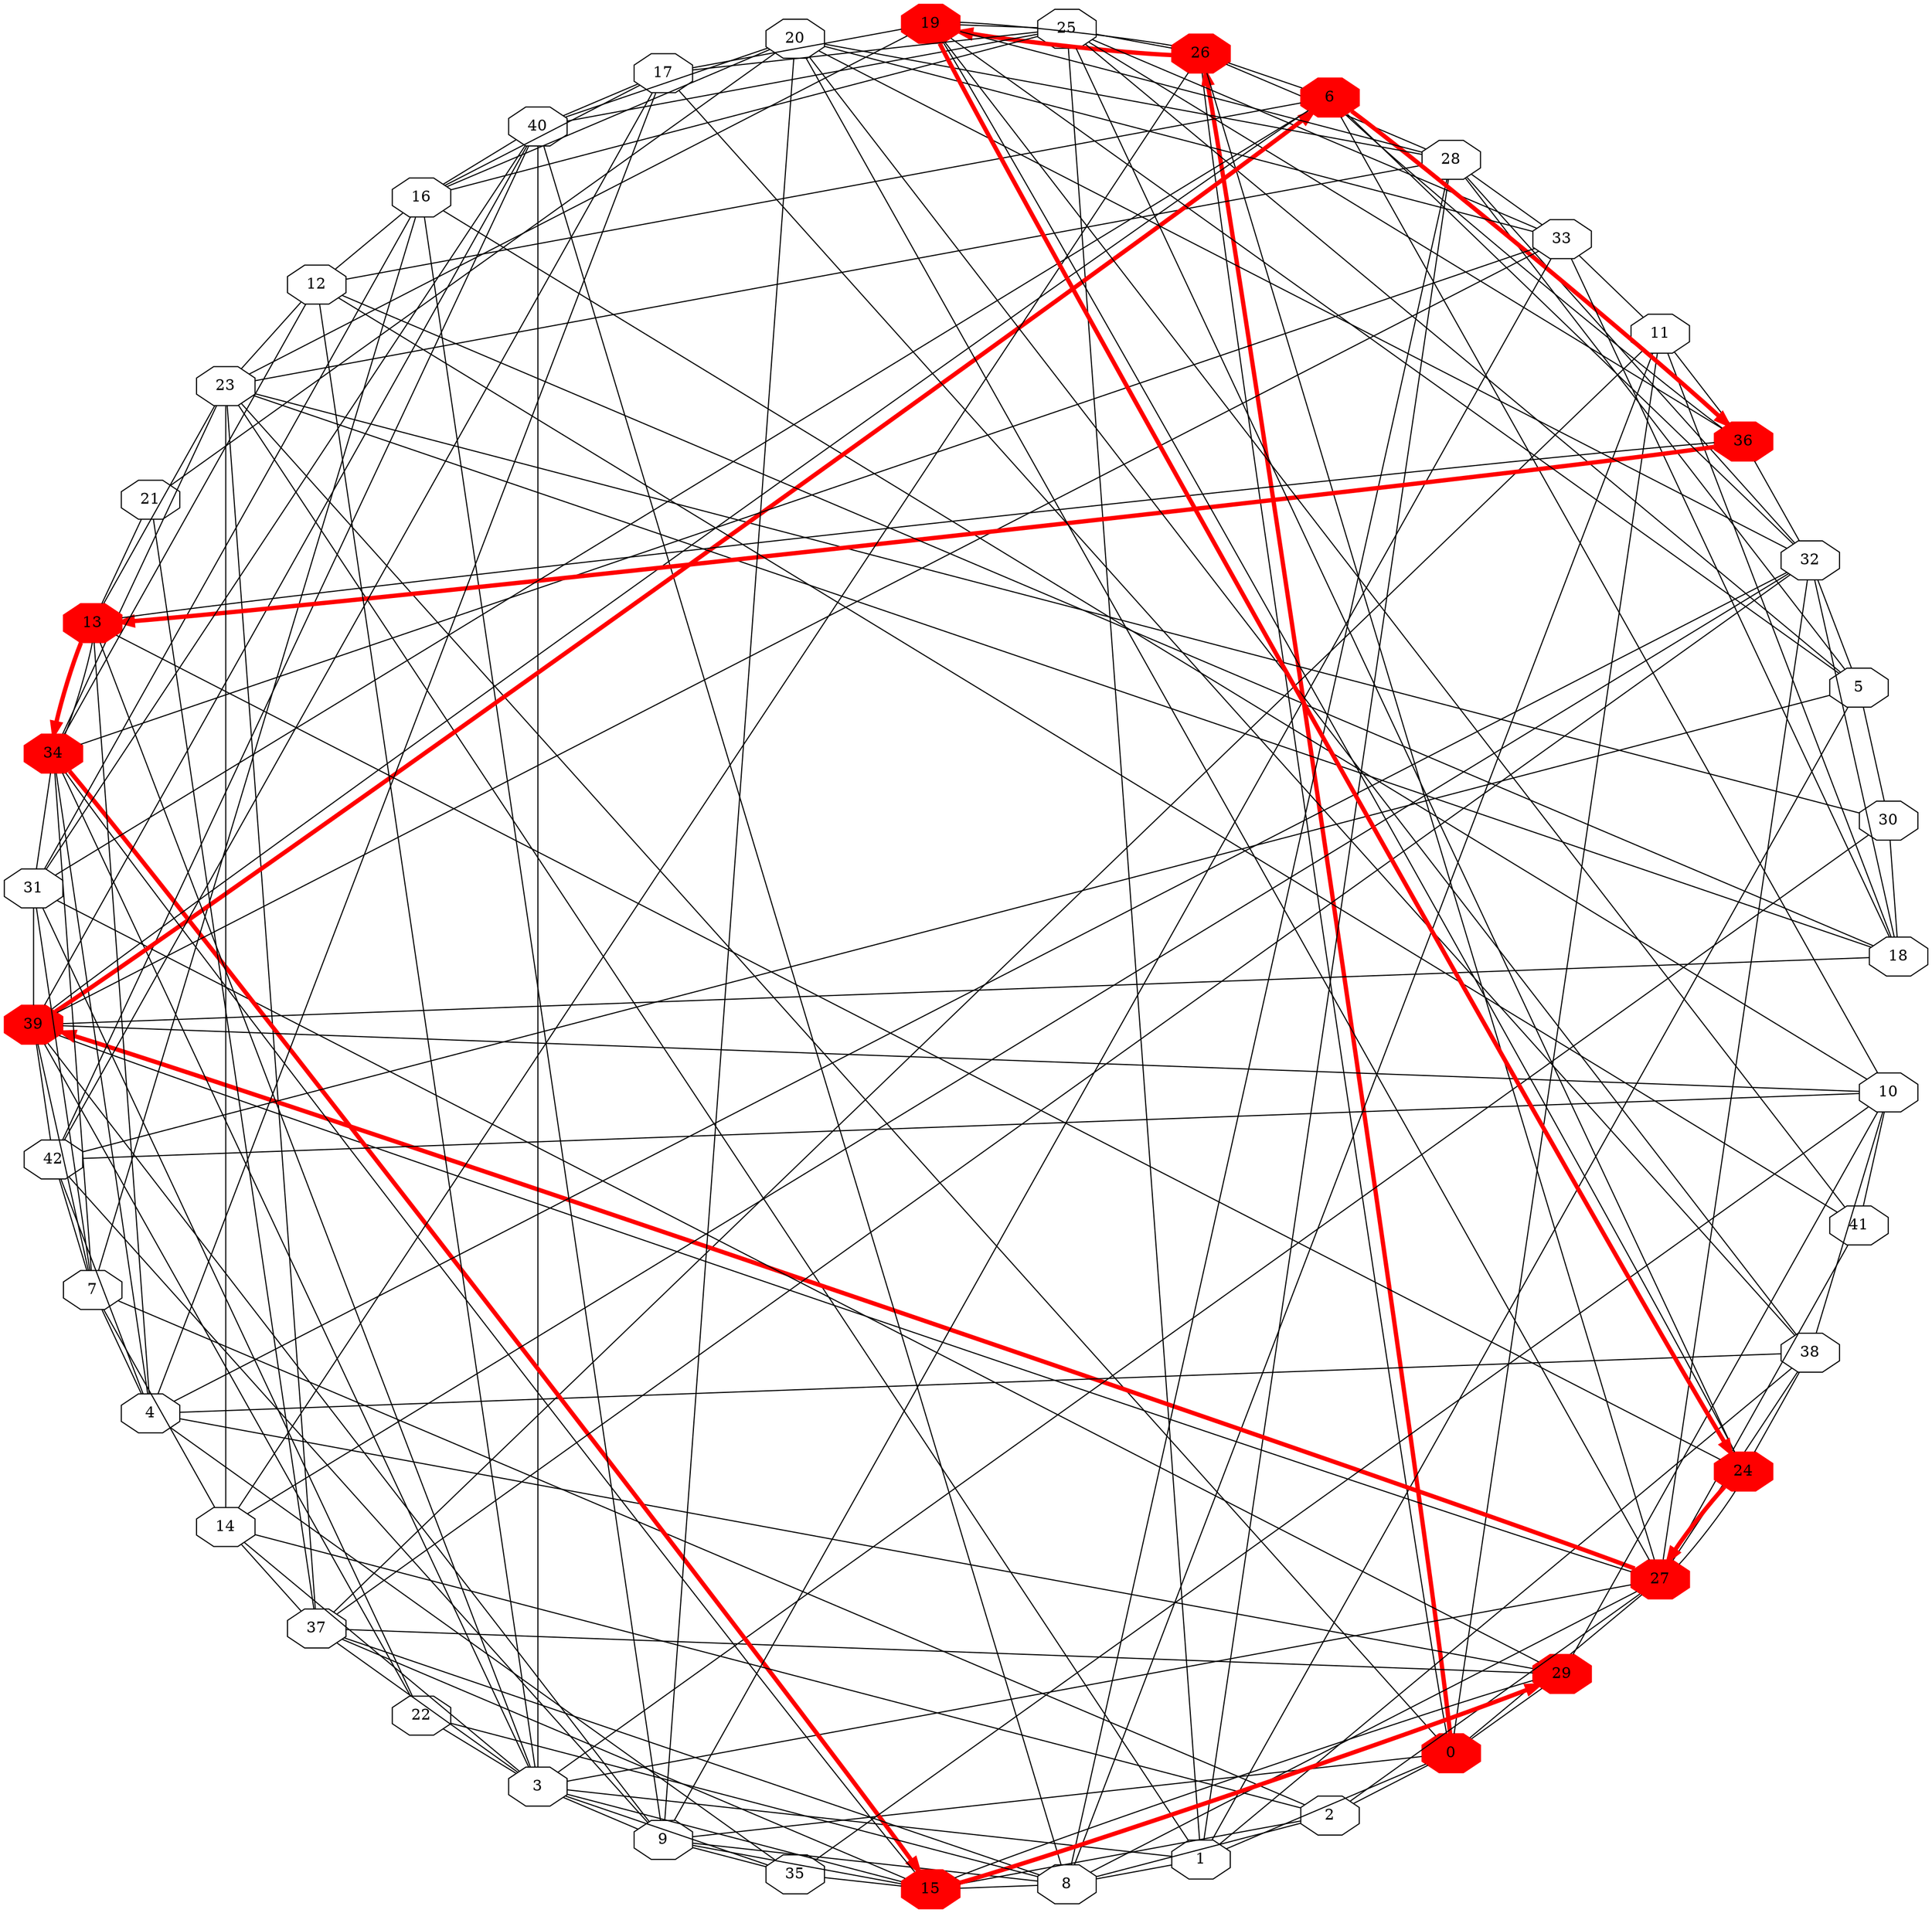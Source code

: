 digraph D {
	layout="circo";
	node [shape = octagon];
	0 -> 1 [arrowhead=none];
	0 -> 2 [arrowhead=none];
	0 -> 9 [arrowhead=none];
	0 -> 11 [arrowhead=none];
	0 -> 23 [arrowhead=none];
	0 -> 26 [arrowhead=none];
	0 -> 27 [arrowhead=none];
	0 -> 29 [arrowhead=none];
	1 -> 3 [arrowhead=none];
	1 -> 5 [arrowhead=none];
	1 -> 8 [arrowhead=none];
	1 -> 23 [arrowhead=none];
	1 -> 25 [arrowhead=none];
	1 -> 28 [arrowhead=none];
	1 -> 38 [arrowhead=none];
	2 -> 7 [arrowhead=none];
	2 -> 8 [arrowhead=none];
	2 -> 27 [arrowhead=none];
	3 -> 9 [arrowhead=none];
	3 -> 30 [arrowhead=none];
	3 -> 34 [arrowhead=none];
	3 -> 35 [arrowhead=none];
	3 -> 37 [arrowhead=none];
	3 -> 40 [arrowhead=none];
	4 -> 7 [arrowhead=none];
	4 -> 42 [arrowhead=none];
	8 -> 9 [arrowhead=none];
	10 -> 6 [arrowhead=none];
	10 -> 16 [arrowhead=none];
	10 -> 29 [arrowhead=none];
	10 -> 35 [arrowhead=none];
	10 -> 38 [arrowhead=none];
	10 -> 39 [arrowhead=none];
	10 -> 41 [arrowhead=none];
	10 -> 42 [arrowhead=none];
	11 -> 8 [arrowhead=none];
	11 -> 18 [arrowhead=none];
	11 -> 33 [arrowhead=none];
	11 -> 36 [arrowhead=none];
	11 -> 37 [arrowhead=none];
	12 -> 3 [arrowhead=none];
	12 -> 6 [arrowhead=none];
	12 -> 16 [arrowhead=none];
	12 -> 18 [arrowhead=none];
	12 -> 23 [arrowhead=none];
	12 -> 34 [arrowhead=none];
	12 -> 41 [arrowhead=none];
	13 -> 3 [arrowhead=none];
	13 -> 4 [arrowhead=none];
	13 -> 21 [arrowhead=none];
	13 -> 23 [arrowhead=none];
	13 -> 24 [arrowhead=none];
	13 -> 34 [arrowhead=none];
	13 -> 36 [arrowhead=none];
	14 -> 2 [arrowhead=none];
	14 -> 3 [arrowhead=none];
	14 -> 7 [arrowhead=none];
	14 -> 23 [arrowhead=none];
	14 -> 26 [arrowhead=none];
	14 -> 32 [arrowhead=none];
	14 -> 37 [arrowhead=none];
	15 -> 2 [arrowhead=none];
	15 -> 3 [arrowhead=none];
	15 -> 8 [arrowhead=none];
	15 -> 9 [arrowhead=none];
	15 -> 29 [arrowhead=none];
	15 -> 34 [arrowhead=none];
	15 -> 35 [arrowhead=none];
	15 -> 37 [arrowhead=none];
	16 -> 7 [arrowhead=none];
	16 -> 9 [arrowhead=none];
	16 -> 17 [arrowhead=none];
	16 -> 20 [arrowhead=none];
	16 -> 25 [arrowhead=none];
	16 -> 31 [arrowhead=none];
	16 -> 40 [arrowhead=none];
	17 -> 4 [arrowhead=none];
	17 -> 19 [arrowhead=none];
	17 -> 25 [arrowhead=none];
	17 -> 38 [arrowhead=none];
	17 -> 40 [arrowhead=none];
	17 -> 42 [arrowhead=none];
	18 -> 23 [arrowhead=none];
	18 -> 30 [arrowhead=none];
	18 -> 32 [arrowhead=none];
	18 -> 33 [arrowhead=none];
	18 -> 39 [arrowhead=none];
	19 -> 5 [arrowhead=none];
	19 -> 23 [arrowhead=none];
	19 -> 24 [arrowhead=none];
	19 -> 25 [arrowhead=none];
	19 -> 26 [arrowhead=none];
	19 -> 28 [arrowhead=none];
	19 -> 41 [arrowhead=none];
	20 -> 9 [arrowhead=none];
	20 -> 21 [arrowhead=none];
	20 -> 27 [arrowhead=none];
	20 -> 28 [arrowhead=none];
	20 -> 32 [arrowhead=none];
	20 -> 33 [arrowhead=none];
	20 -> 38 [arrowhead=none];
	20 -> 40 [arrowhead=none];
	21 -> 37 [arrowhead=none];
	22 -> 3 [arrowhead=none];
	22 -> 8 [arrowhead=none];
	22 -> 31 [arrowhead=none];
	22 -> 39 [arrowhead=none];
	23 -> 28 [arrowhead=none];
	23 -> 30 [arrowhead=none];
	23 -> 34 [arrowhead=none];
	23 -> 37 [arrowhead=none];
	24 -> 25 [arrowhead=none];
	24 -> 27 [arrowhead=none];
	24 -> 38 [arrowhead=none];
	25 -> 5 [arrowhead=none];
	25 -> 26 [arrowhead=none];
	25 -> 33 [arrowhead=none];
	25 -> 36 [arrowhead=none];
	25 -> 40 [arrowhead=none];
	26 -> 6 [arrowhead=none];
	26 -> 27 [arrowhead=none];
	26 -> 28 [arrowhead=none];
	27 -> 3 [arrowhead=none];
	27 -> 8 [arrowhead=none];
	27 -> 32 [arrowhead=none];
	27 -> 38 [arrowhead=none];
	27 -> 39 [arrowhead=none];
	27 -> 41 [arrowhead=none];
	28 -> 5 [arrowhead=none];
	28 -> 8 [arrowhead=none];
	28 -> 32 [arrowhead=none];
	28 -> 33 [arrowhead=none];
	29 -> 4 [arrowhead=none];
	29 -> 31 [arrowhead=none];
	29 -> 37 [arrowhead=none];
	30 -> 5 [arrowhead=none];
	31 -> 6 [arrowhead=none];
	31 -> 7 [arrowhead=none];
	31 -> 34 [arrowhead=none];
	31 -> 39 [arrowhead=none];
	31 -> 40 [arrowhead=none];
	32 -> 4 [arrowhead=none];
	32 -> 5 [arrowhead=none];
	32 -> 6 [arrowhead=none];
	32 -> 36 [arrowhead=none];
	32 -> 37 [arrowhead=none];
	33 -> 9 [arrowhead=none];
	33 -> 34 [arrowhead=none];
	33 -> 39 [arrowhead=none];
	34 -> 4 [arrowhead=none];
	34 -> 7 [arrowhead=none];
	35 -> 4 [arrowhead=none];
	35 -> 9 [arrowhead=none];
	36 -> 6 [arrowhead=none];
	37 -> 8 [arrowhead=none];
	38 -> 4 [arrowhead=none];
	39 -> 6 [arrowhead=none];
	39 -> 7 [arrowhead=none];
	39 -> 9 [arrowhead=none];
	39 -> 40 [arrowhead=none];
	39 -> 42 [arrowhead=none];
	40 -> 8 [arrowhead=none];
	40 -> 42 [arrowhead=none];
	42 -> 5 [arrowhead=none];
	42 -> 7 [arrowhead=none];
	42 -> 9 [arrowhead=none];
	0 -> 26 [penwidth=4, color="red"];
	26 -> 19 [penwidth=4, color="red"];
	19 -> 24 [penwidth=4, color="red"];
	24 -> 27 [penwidth=4, color="red"];
	27 -> 39 [penwidth=4, color="red"];
	39 -> 6 [penwidth=4, color="red"];
	6 -> 36 [penwidth=4, color="red"];
	36 -> 13 [penwidth=4, color="red"];
	13 -> 34 [penwidth=4, color="red"];
	34 -> 15 [penwidth=4, color="red"];
	15 -> 29 [penwidth=4, color="red"];
	0, 26, 19, 24, 27, 39, 6, 36, 13, 34, 15, 29 [shape = octagon, fillcolor=red, style=filled, color=red];
}
